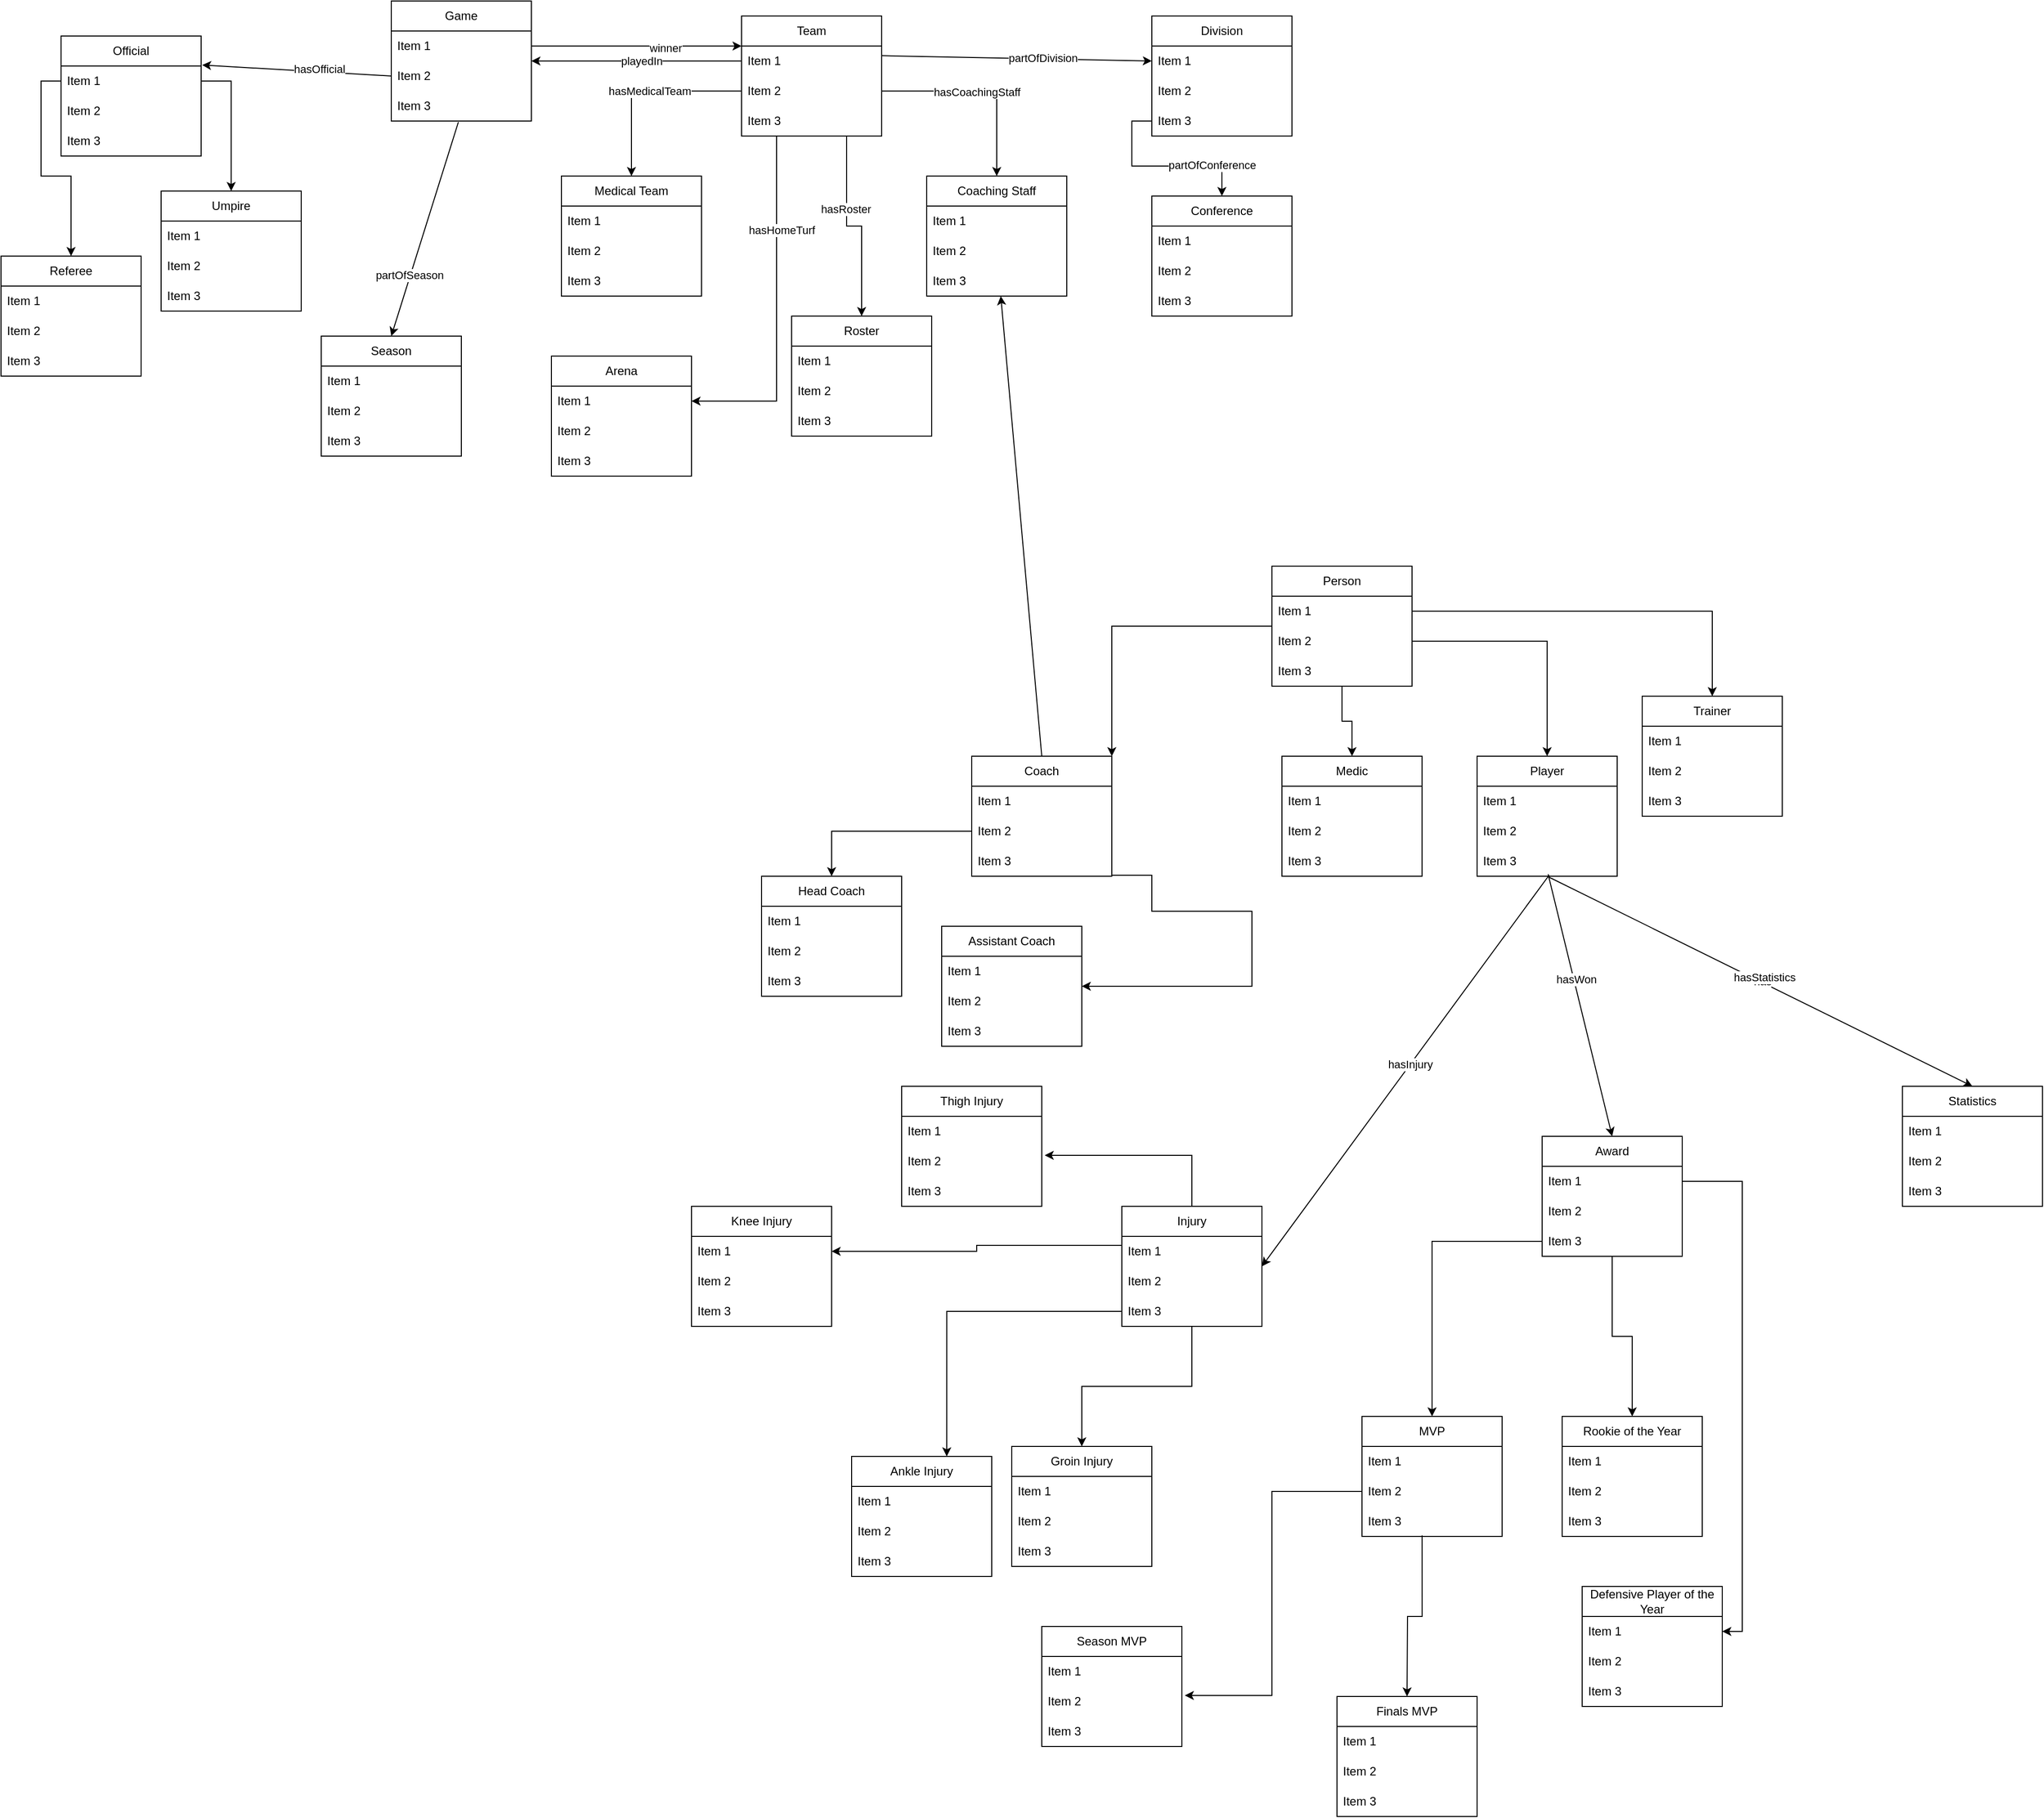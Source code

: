 <mxfile version="22.1.2" type="github">
  <diagram name="Page-1" id="eykUsvOrrf_iylFsWbCa">
    <mxGraphModel dx="3072" dy="794" grid="1" gridSize="10" guides="1" tooltips="1" connect="1" arrows="1" fold="1" page="1" pageScale="1" pageWidth="850" pageHeight="1100" math="0" shadow="0">
      <root>
        <mxCell id="0" />
        <mxCell id="1" parent="0" />
        <mxCell id="R-T-QUgsyAEYC0_cI2fG-9" value="Conference" style="swimlane;fontStyle=0;childLayout=stackLayout;horizontal=1;startSize=30;horizontalStack=0;resizeParent=1;resizeParentMax=0;resizeLast=0;collapsible=1;marginBottom=0;whiteSpace=wrap;html=1;" vertex="1" parent="1">
          <mxGeometry x="-200" y="210" width="140" height="120" as="geometry" />
        </mxCell>
        <mxCell id="R-T-QUgsyAEYC0_cI2fG-10" value="Item 1" style="text;strokeColor=none;fillColor=none;align=left;verticalAlign=middle;spacingLeft=4;spacingRight=4;overflow=hidden;points=[[0,0.5],[1,0.5]];portConstraint=eastwest;rotatable=0;whiteSpace=wrap;html=1;" vertex="1" parent="R-T-QUgsyAEYC0_cI2fG-9">
          <mxGeometry y="30" width="140" height="30" as="geometry" />
        </mxCell>
        <mxCell id="R-T-QUgsyAEYC0_cI2fG-11" value="Item 2" style="text;strokeColor=none;fillColor=none;align=left;verticalAlign=middle;spacingLeft=4;spacingRight=4;overflow=hidden;points=[[0,0.5],[1,0.5]];portConstraint=eastwest;rotatable=0;whiteSpace=wrap;html=1;" vertex="1" parent="R-T-QUgsyAEYC0_cI2fG-9">
          <mxGeometry y="60" width="140" height="30" as="geometry" />
        </mxCell>
        <mxCell id="R-T-QUgsyAEYC0_cI2fG-12" value="Item 3" style="text;strokeColor=none;fillColor=none;align=left;verticalAlign=middle;spacingLeft=4;spacingRight=4;overflow=hidden;points=[[0,0.5],[1,0.5]];portConstraint=eastwest;rotatable=0;whiteSpace=wrap;html=1;" vertex="1" parent="R-T-QUgsyAEYC0_cI2fG-9">
          <mxGeometry y="90" width="140" height="30" as="geometry" />
        </mxCell>
        <mxCell id="R-T-QUgsyAEYC0_cI2fG-19" value="Division" style="swimlane;fontStyle=0;childLayout=stackLayout;horizontal=1;startSize=30;horizontalStack=0;resizeParent=1;resizeParentMax=0;resizeLast=0;collapsible=1;marginBottom=0;whiteSpace=wrap;html=1;" vertex="1" parent="1">
          <mxGeometry x="-200" y="30" width="140" height="120" as="geometry" />
        </mxCell>
        <mxCell id="R-T-QUgsyAEYC0_cI2fG-20" value="Item 1" style="text;strokeColor=none;fillColor=none;align=left;verticalAlign=middle;spacingLeft=4;spacingRight=4;overflow=hidden;points=[[0,0.5],[1,0.5]];portConstraint=eastwest;rotatable=0;whiteSpace=wrap;html=1;" vertex="1" parent="R-T-QUgsyAEYC0_cI2fG-19">
          <mxGeometry y="30" width="140" height="30" as="geometry" />
        </mxCell>
        <mxCell id="R-T-QUgsyAEYC0_cI2fG-21" value="Item 2" style="text;strokeColor=none;fillColor=none;align=left;verticalAlign=middle;spacingLeft=4;spacingRight=4;overflow=hidden;points=[[0,0.5],[1,0.5]];portConstraint=eastwest;rotatable=0;whiteSpace=wrap;html=1;" vertex="1" parent="R-T-QUgsyAEYC0_cI2fG-19">
          <mxGeometry y="60" width="140" height="30" as="geometry" />
        </mxCell>
        <mxCell id="R-T-QUgsyAEYC0_cI2fG-22" value="Item 3" style="text;strokeColor=none;fillColor=none;align=left;verticalAlign=middle;spacingLeft=4;spacingRight=4;overflow=hidden;points=[[0,0.5],[1,0.5]];portConstraint=eastwest;rotatable=0;whiteSpace=wrap;html=1;" vertex="1" parent="R-T-QUgsyAEYC0_cI2fG-19">
          <mxGeometry y="90" width="140" height="30" as="geometry" />
        </mxCell>
        <mxCell id="R-T-QUgsyAEYC0_cI2fG-241" style="edgeStyle=orthogonalEdgeStyle;rounded=0;orthogonalLoop=1;jettySize=auto;html=1;entryX=0.5;entryY=0;entryDx=0;entryDy=0;exitX=0.75;exitY=1;exitDx=0;exitDy=0;" edge="1" parent="1" source="R-T-QUgsyAEYC0_cI2fG-49" target="R-T-QUgsyAEYC0_cI2fG-57">
          <mxGeometry relative="1" as="geometry" />
        </mxCell>
        <mxCell id="R-T-QUgsyAEYC0_cI2fG-242" value="hasRoster" style="edgeLabel;html=1;align=center;verticalAlign=middle;resizable=0;points=[];" vertex="1" connectable="0" parent="R-T-QUgsyAEYC0_cI2fG-241">
          <mxGeometry x="-0.25" y="-1" relative="1" as="geometry">
            <mxPoint as="offset" />
          </mxGeometry>
        </mxCell>
        <mxCell id="R-T-QUgsyAEYC0_cI2fG-245" style="edgeStyle=orthogonalEdgeStyle;rounded=0;orthogonalLoop=1;jettySize=auto;html=1;exitX=0.25;exitY=1;exitDx=0;exitDy=0;entryX=1;entryY=0.5;entryDx=0;entryDy=0;" edge="1" parent="1" source="R-T-QUgsyAEYC0_cI2fG-49" target="R-T-QUgsyAEYC0_cI2fG-113">
          <mxGeometry relative="1" as="geometry" />
        </mxCell>
        <mxCell id="R-T-QUgsyAEYC0_cI2fG-246" value="hasHomeTurf" style="edgeLabel;html=1;align=center;verticalAlign=middle;resizable=0;points=[];" vertex="1" connectable="0" parent="R-T-QUgsyAEYC0_cI2fG-245">
          <mxGeometry x="-0.463" y="5" relative="1" as="geometry">
            <mxPoint as="offset" />
          </mxGeometry>
        </mxCell>
        <mxCell id="R-T-QUgsyAEYC0_cI2fG-49" value="Team" style="swimlane;fontStyle=0;childLayout=stackLayout;horizontal=1;startSize=30;horizontalStack=0;resizeParent=1;resizeParentMax=0;resizeLast=0;collapsible=1;marginBottom=0;whiteSpace=wrap;html=1;" vertex="1" parent="1">
          <mxGeometry x="-610" y="30" width="140" height="120" as="geometry" />
        </mxCell>
        <mxCell id="R-T-QUgsyAEYC0_cI2fG-50" value="Item 1" style="text;strokeColor=none;fillColor=none;align=left;verticalAlign=middle;spacingLeft=4;spacingRight=4;overflow=hidden;points=[[0,0.5],[1,0.5]];portConstraint=eastwest;rotatable=0;whiteSpace=wrap;html=1;" vertex="1" parent="R-T-QUgsyAEYC0_cI2fG-49">
          <mxGeometry y="30" width="140" height="30" as="geometry" />
        </mxCell>
        <mxCell id="R-T-QUgsyAEYC0_cI2fG-51" value="Item 2" style="text;strokeColor=none;fillColor=none;align=left;verticalAlign=middle;spacingLeft=4;spacingRight=4;overflow=hidden;points=[[0,0.5],[1,0.5]];portConstraint=eastwest;rotatable=0;whiteSpace=wrap;html=1;" vertex="1" parent="R-T-QUgsyAEYC0_cI2fG-49">
          <mxGeometry y="60" width="140" height="30" as="geometry" />
        </mxCell>
        <mxCell id="R-T-QUgsyAEYC0_cI2fG-52" value="Item 3" style="text;strokeColor=none;fillColor=none;align=left;verticalAlign=middle;spacingLeft=4;spacingRight=4;overflow=hidden;points=[[0,0.5],[1,0.5]];portConstraint=eastwest;rotatable=0;whiteSpace=wrap;html=1;" vertex="1" parent="R-T-QUgsyAEYC0_cI2fG-49">
          <mxGeometry y="90" width="140" height="30" as="geometry" />
        </mxCell>
        <mxCell id="R-T-QUgsyAEYC0_cI2fG-57" value="Roster" style="swimlane;fontStyle=0;childLayout=stackLayout;horizontal=1;startSize=30;horizontalStack=0;resizeParent=1;resizeParentMax=0;resizeLast=0;collapsible=1;marginBottom=0;whiteSpace=wrap;html=1;" vertex="1" parent="1">
          <mxGeometry x="-560" y="330" width="140" height="120" as="geometry" />
        </mxCell>
        <mxCell id="R-T-QUgsyAEYC0_cI2fG-58" value="Item 1" style="text;strokeColor=none;fillColor=none;align=left;verticalAlign=middle;spacingLeft=4;spacingRight=4;overflow=hidden;points=[[0,0.5],[1,0.5]];portConstraint=eastwest;rotatable=0;whiteSpace=wrap;html=1;" vertex="1" parent="R-T-QUgsyAEYC0_cI2fG-57">
          <mxGeometry y="30" width="140" height="30" as="geometry" />
        </mxCell>
        <mxCell id="R-T-QUgsyAEYC0_cI2fG-59" value="Item 2" style="text;strokeColor=none;fillColor=none;align=left;verticalAlign=middle;spacingLeft=4;spacingRight=4;overflow=hidden;points=[[0,0.5],[1,0.5]];portConstraint=eastwest;rotatable=0;whiteSpace=wrap;html=1;" vertex="1" parent="R-T-QUgsyAEYC0_cI2fG-57">
          <mxGeometry y="60" width="140" height="30" as="geometry" />
        </mxCell>
        <mxCell id="R-T-QUgsyAEYC0_cI2fG-60" value="Item 3" style="text;strokeColor=none;fillColor=none;align=left;verticalAlign=middle;spacingLeft=4;spacingRight=4;overflow=hidden;points=[[0,0.5],[1,0.5]];portConstraint=eastwest;rotatable=0;whiteSpace=wrap;html=1;" vertex="1" parent="R-T-QUgsyAEYC0_cI2fG-57">
          <mxGeometry y="90" width="140" height="30" as="geometry" />
        </mxCell>
        <mxCell id="R-T-QUgsyAEYC0_cI2fG-61" value="Player" style="swimlane;fontStyle=0;childLayout=stackLayout;horizontal=1;startSize=30;horizontalStack=0;resizeParent=1;resizeParentMax=0;resizeLast=0;collapsible=1;marginBottom=0;whiteSpace=wrap;html=1;" vertex="1" parent="1">
          <mxGeometry x="125" y="770" width="140" height="120" as="geometry" />
        </mxCell>
        <mxCell id="R-T-QUgsyAEYC0_cI2fG-62" value="Item 1" style="text;strokeColor=none;fillColor=none;align=left;verticalAlign=middle;spacingLeft=4;spacingRight=4;overflow=hidden;points=[[0,0.5],[1,0.5]];portConstraint=eastwest;rotatable=0;whiteSpace=wrap;html=1;" vertex="1" parent="R-T-QUgsyAEYC0_cI2fG-61">
          <mxGeometry y="30" width="140" height="30" as="geometry" />
        </mxCell>
        <mxCell id="R-T-QUgsyAEYC0_cI2fG-63" value="Item 2" style="text;strokeColor=none;fillColor=none;align=left;verticalAlign=middle;spacingLeft=4;spacingRight=4;overflow=hidden;points=[[0,0.5],[1,0.5]];portConstraint=eastwest;rotatable=0;whiteSpace=wrap;html=1;" vertex="1" parent="R-T-QUgsyAEYC0_cI2fG-61">
          <mxGeometry y="60" width="140" height="30" as="geometry" />
        </mxCell>
        <mxCell id="R-T-QUgsyAEYC0_cI2fG-64" value="Item 3" style="text;strokeColor=none;fillColor=none;align=left;verticalAlign=middle;spacingLeft=4;spacingRight=4;overflow=hidden;points=[[0,0.5],[1,0.5]];portConstraint=eastwest;rotatable=0;whiteSpace=wrap;html=1;" vertex="1" parent="R-T-QUgsyAEYC0_cI2fG-61">
          <mxGeometry y="90" width="140" height="30" as="geometry" />
        </mxCell>
        <mxCell id="R-T-QUgsyAEYC0_cI2fG-65" value="Coaching Staff" style="swimlane;fontStyle=0;childLayout=stackLayout;horizontal=1;startSize=30;horizontalStack=0;resizeParent=1;resizeParentMax=0;resizeLast=0;collapsible=1;marginBottom=0;whiteSpace=wrap;html=1;" vertex="1" parent="1">
          <mxGeometry x="-425" y="190" width="140" height="120" as="geometry" />
        </mxCell>
        <mxCell id="R-T-QUgsyAEYC0_cI2fG-66" value="Item 1" style="text;strokeColor=none;fillColor=none;align=left;verticalAlign=middle;spacingLeft=4;spacingRight=4;overflow=hidden;points=[[0,0.5],[1,0.5]];portConstraint=eastwest;rotatable=0;whiteSpace=wrap;html=1;" vertex="1" parent="R-T-QUgsyAEYC0_cI2fG-65">
          <mxGeometry y="30" width="140" height="30" as="geometry" />
        </mxCell>
        <mxCell id="R-T-QUgsyAEYC0_cI2fG-67" value="Item 2" style="text;strokeColor=none;fillColor=none;align=left;verticalAlign=middle;spacingLeft=4;spacingRight=4;overflow=hidden;points=[[0,0.5],[1,0.5]];portConstraint=eastwest;rotatable=0;whiteSpace=wrap;html=1;" vertex="1" parent="R-T-QUgsyAEYC0_cI2fG-65">
          <mxGeometry y="60" width="140" height="30" as="geometry" />
        </mxCell>
        <mxCell id="R-T-QUgsyAEYC0_cI2fG-68" value="Item 3" style="text;strokeColor=none;fillColor=none;align=left;verticalAlign=middle;spacingLeft=4;spacingRight=4;overflow=hidden;points=[[0,0.5],[1,0.5]];portConstraint=eastwest;rotatable=0;whiteSpace=wrap;html=1;" vertex="1" parent="R-T-QUgsyAEYC0_cI2fG-65">
          <mxGeometry y="90" width="140" height="30" as="geometry" />
        </mxCell>
        <mxCell id="R-T-QUgsyAEYC0_cI2fG-69" value="Medical Team" style="swimlane;fontStyle=0;childLayout=stackLayout;horizontal=1;startSize=30;horizontalStack=0;resizeParent=1;resizeParentMax=0;resizeLast=0;collapsible=1;marginBottom=0;whiteSpace=wrap;html=1;" vertex="1" parent="1">
          <mxGeometry x="-790" y="190" width="140" height="120" as="geometry" />
        </mxCell>
        <mxCell id="R-T-QUgsyAEYC0_cI2fG-70" value="Item 1" style="text;strokeColor=none;fillColor=none;align=left;verticalAlign=middle;spacingLeft=4;spacingRight=4;overflow=hidden;points=[[0,0.5],[1,0.5]];portConstraint=eastwest;rotatable=0;whiteSpace=wrap;html=1;" vertex="1" parent="R-T-QUgsyAEYC0_cI2fG-69">
          <mxGeometry y="30" width="140" height="30" as="geometry" />
        </mxCell>
        <mxCell id="R-T-QUgsyAEYC0_cI2fG-71" value="Item 2" style="text;strokeColor=none;fillColor=none;align=left;verticalAlign=middle;spacingLeft=4;spacingRight=4;overflow=hidden;points=[[0,0.5],[1,0.5]];portConstraint=eastwest;rotatable=0;whiteSpace=wrap;html=1;" vertex="1" parent="R-T-QUgsyAEYC0_cI2fG-69">
          <mxGeometry y="60" width="140" height="30" as="geometry" />
        </mxCell>
        <mxCell id="R-T-QUgsyAEYC0_cI2fG-72" value="Item 3" style="text;strokeColor=none;fillColor=none;align=left;verticalAlign=middle;spacingLeft=4;spacingRight=4;overflow=hidden;points=[[0,0.5],[1,0.5]];portConstraint=eastwest;rotatable=0;whiteSpace=wrap;html=1;" vertex="1" parent="R-T-QUgsyAEYC0_cI2fG-69">
          <mxGeometry y="90" width="140" height="30" as="geometry" />
        </mxCell>
        <mxCell id="R-T-QUgsyAEYC0_cI2fG-88" style="edgeStyle=orthogonalEdgeStyle;rounded=0;orthogonalLoop=1;jettySize=auto;html=1;entryX=1;entryY=0;entryDx=0;entryDy=0;" edge="1" parent="1" source="R-T-QUgsyAEYC0_cI2fG-76" target="R-T-QUgsyAEYC0_cI2fG-84">
          <mxGeometry relative="1" as="geometry">
            <mxPoint x="-440" y="780" as="targetPoint" />
          </mxGeometry>
        </mxCell>
        <mxCell id="R-T-QUgsyAEYC0_cI2fG-90" style="edgeStyle=orthogonalEdgeStyle;rounded=0;orthogonalLoop=1;jettySize=auto;html=1;exitX=0.5;exitY=1;exitDx=0;exitDy=0;" edge="1" parent="1" source="R-T-QUgsyAEYC0_cI2fG-76" target="R-T-QUgsyAEYC0_cI2fG-80">
          <mxGeometry relative="1" as="geometry" />
        </mxCell>
        <mxCell id="R-T-QUgsyAEYC0_cI2fG-76" value="Person" style="swimlane;fontStyle=0;childLayout=stackLayout;horizontal=1;startSize=30;horizontalStack=0;resizeParent=1;resizeParentMax=0;resizeLast=0;collapsible=1;marginBottom=0;whiteSpace=wrap;html=1;" vertex="1" parent="1">
          <mxGeometry x="-80" y="580" width="140" height="120" as="geometry" />
        </mxCell>
        <mxCell id="R-T-QUgsyAEYC0_cI2fG-77" value="Item 1" style="text;strokeColor=none;fillColor=none;align=left;verticalAlign=middle;spacingLeft=4;spacingRight=4;overflow=hidden;points=[[0,0.5],[1,0.5]];portConstraint=eastwest;rotatable=0;whiteSpace=wrap;html=1;" vertex="1" parent="R-T-QUgsyAEYC0_cI2fG-76">
          <mxGeometry y="30" width="140" height="30" as="geometry" />
        </mxCell>
        <mxCell id="R-T-QUgsyAEYC0_cI2fG-78" value="Item 2" style="text;strokeColor=none;fillColor=none;align=left;verticalAlign=middle;spacingLeft=4;spacingRight=4;overflow=hidden;points=[[0,0.5],[1,0.5]];portConstraint=eastwest;rotatable=0;whiteSpace=wrap;html=1;" vertex="1" parent="R-T-QUgsyAEYC0_cI2fG-76">
          <mxGeometry y="60" width="140" height="30" as="geometry" />
        </mxCell>
        <mxCell id="R-T-QUgsyAEYC0_cI2fG-79" value="Item 3" style="text;strokeColor=none;fillColor=none;align=left;verticalAlign=middle;spacingLeft=4;spacingRight=4;overflow=hidden;points=[[0,0.5],[1,0.5]];portConstraint=eastwest;rotatable=0;whiteSpace=wrap;html=1;" vertex="1" parent="R-T-QUgsyAEYC0_cI2fG-76">
          <mxGeometry y="90" width="140" height="30" as="geometry" />
        </mxCell>
        <mxCell id="R-T-QUgsyAEYC0_cI2fG-80" value="Medic" style="swimlane;fontStyle=0;childLayout=stackLayout;horizontal=1;startSize=30;horizontalStack=0;resizeParent=1;resizeParentMax=0;resizeLast=0;collapsible=1;marginBottom=0;whiteSpace=wrap;html=1;" vertex="1" parent="1">
          <mxGeometry x="-70" y="770" width="140" height="120" as="geometry" />
        </mxCell>
        <mxCell id="R-T-QUgsyAEYC0_cI2fG-81" value="Item 1" style="text;strokeColor=none;fillColor=none;align=left;verticalAlign=middle;spacingLeft=4;spacingRight=4;overflow=hidden;points=[[0,0.5],[1,0.5]];portConstraint=eastwest;rotatable=0;whiteSpace=wrap;html=1;" vertex="1" parent="R-T-QUgsyAEYC0_cI2fG-80">
          <mxGeometry y="30" width="140" height="30" as="geometry" />
        </mxCell>
        <mxCell id="R-T-QUgsyAEYC0_cI2fG-82" value="Item 2" style="text;strokeColor=none;fillColor=none;align=left;verticalAlign=middle;spacingLeft=4;spacingRight=4;overflow=hidden;points=[[0,0.5],[1,0.5]];portConstraint=eastwest;rotatable=0;whiteSpace=wrap;html=1;" vertex="1" parent="R-T-QUgsyAEYC0_cI2fG-80">
          <mxGeometry y="60" width="140" height="30" as="geometry" />
        </mxCell>
        <mxCell id="R-T-QUgsyAEYC0_cI2fG-83" value="Item 3" style="text;strokeColor=none;fillColor=none;align=left;verticalAlign=middle;spacingLeft=4;spacingRight=4;overflow=hidden;points=[[0,0.5],[1,0.5]];portConstraint=eastwest;rotatable=0;whiteSpace=wrap;html=1;" vertex="1" parent="R-T-QUgsyAEYC0_cI2fG-80">
          <mxGeometry y="90" width="140" height="30" as="geometry" />
        </mxCell>
        <mxCell id="R-T-QUgsyAEYC0_cI2fG-84" value="Coach" style="swimlane;fontStyle=0;childLayout=stackLayout;horizontal=1;startSize=30;horizontalStack=0;resizeParent=1;resizeParentMax=0;resizeLast=0;collapsible=1;marginBottom=0;whiteSpace=wrap;html=1;" vertex="1" parent="1">
          <mxGeometry x="-380" y="770" width="140" height="120" as="geometry" />
        </mxCell>
        <mxCell id="R-T-QUgsyAEYC0_cI2fG-85" value="Item 1" style="text;strokeColor=none;fillColor=none;align=left;verticalAlign=middle;spacingLeft=4;spacingRight=4;overflow=hidden;points=[[0,0.5],[1,0.5]];portConstraint=eastwest;rotatable=0;whiteSpace=wrap;html=1;" vertex="1" parent="R-T-QUgsyAEYC0_cI2fG-84">
          <mxGeometry y="30" width="140" height="30" as="geometry" />
        </mxCell>
        <mxCell id="R-T-QUgsyAEYC0_cI2fG-86" value="Item 2" style="text;strokeColor=none;fillColor=none;align=left;verticalAlign=middle;spacingLeft=4;spacingRight=4;overflow=hidden;points=[[0,0.5],[1,0.5]];portConstraint=eastwest;rotatable=0;whiteSpace=wrap;html=1;" vertex="1" parent="R-T-QUgsyAEYC0_cI2fG-84">
          <mxGeometry y="60" width="140" height="30" as="geometry" />
        </mxCell>
        <mxCell id="R-T-QUgsyAEYC0_cI2fG-87" value="Item 3" style="text;strokeColor=none;fillColor=none;align=left;verticalAlign=middle;spacingLeft=4;spacingRight=4;overflow=hidden;points=[[0,0.5],[1,0.5]];portConstraint=eastwest;rotatable=0;whiteSpace=wrap;html=1;" vertex="1" parent="R-T-QUgsyAEYC0_cI2fG-84">
          <mxGeometry y="90" width="140" height="30" as="geometry" />
        </mxCell>
        <mxCell id="R-T-QUgsyAEYC0_cI2fG-89" style="edgeStyle=orthogonalEdgeStyle;rounded=0;orthogonalLoop=1;jettySize=auto;html=1;entryX=0.5;entryY=0;entryDx=0;entryDy=0;" edge="1" parent="1" source="R-T-QUgsyAEYC0_cI2fG-78" target="R-T-QUgsyAEYC0_cI2fG-61">
          <mxGeometry relative="1" as="geometry" />
        </mxCell>
        <mxCell id="R-T-QUgsyAEYC0_cI2fG-91" value="Head Coach" style="swimlane;fontStyle=0;childLayout=stackLayout;horizontal=1;startSize=30;horizontalStack=0;resizeParent=1;resizeParentMax=0;resizeLast=0;collapsible=1;marginBottom=0;whiteSpace=wrap;html=1;" vertex="1" parent="1">
          <mxGeometry x="-590" y="890" width="140" height="120" as="geometry" />
        </mxCell>
        <mxCell id="R-T-QUgsyAEYC0_cI2fG-92" value="Item 1" style="text;strokeColor=none;fillColor=none;align=left;verticalAlign=middle;spacingLeft=4;spacingRight=4;overflow=hidden;points=[[0,0.5],[1,0.5]];portConstraint=eastwest;rotatable=0;whiteSpace=wrap;html=1;" vertex="1" parent="R-T-QUgsyAEYC0_cI2fG-91">
          <mxGeometry y="30" width="140" height="30" as="geometry" />
        </mxCell>
        <mxCell id="R-T-QUgsyAEYC0_cI2fG-93" value="Item 2" style="text;strokeColor=none;fillColor=none;align=left;verticalAlign=middle;spacingLeft=4;spacingRight=4;overflow=hidden;points=[[0,0.5],[1,0.5]];portConstraint=eastwest;rotatable=0;whiteSpace=wrap;html=1;" vertex="1" parent="R-T-QUgsyAEYC0_cI2fG-91">
          <mxGeometry y="60" width="140" height="30" as="geometry" />
        </mxCell>
        <mxCell id="R-T-QUgsyAEYC0_cI2fG-94" value="Item 3" style="text;strokeColor=none;fillColor=none;align=left;verticalAlign=middle;spacingLeft=4;spacingRight=4;overflow=hidden;points=[[0,0.5],[1,0.5]];portConstraint=eastwest;rotatable=0;whiteSpace=wrap;html=1;" vertex="1" parent="R-T-QUgsyAEYC0_cI2fG-91">
          <mxGeometry y="90" width="140" height="30" as="geometry" />
        </mxCell>
        <mxCell id="R-T-QUgsyAEYC0_cI2fG-95" value="Assistant Coach" style="swimlane;fontStyle=0;childLayout=stackLayout;horizontal=1;startSize=30;horizontalStack=0;resizeParent=1;resizeParentMax=0;resizeLast=0;collapsible=1;marginBottom=0;whiteSpace=wrap;html=1;" vertex="1" parent="1">
          <mxGeometry x="-410" y="940" width="140" height="120" as="geometry" />
        </mxCell>
        <mxCell id="R-T-QUgsyAEYC0_cI2fG-96" value="Item 1" style="text;strokeColor=none;fillColor=none;align=left;verticalAlign=middle;spacingLeft=4;spacingRight=4;overflow=hidden;points=[[0,0.5],[1,0.5]];portConstraint=eastwest;rotatable=0;whiteSpace=wrap;html=1;" vertex="1" parent="R-T-QUgsyAEYC0_cI2fG-95">
          <mxGeometry y="30" width="140" height="30" as="geometry" />
        </mxCell>
        <mxCell id="R-T-QUgsyAEYC0_cI2fG-97" value="Item 2" style="text;strokeColor=none;fillColor=none;align=left;verticalAlign=middle;spacingLeft=4;spacingRight=4;overflow=hidden;points=[[0,0.5],[1,0.5]];portConstraint=eastwest;rotatable=0;whiteSpace=wrap;html=1;" vertex="1" parent="R-T-QUgsyAEYC0_cI2fG-95">
          <mxGeometry y="60" width="140" height="30" as="geometry" />
        </mxCell>
        <mxCell id="R-T-QUgsyAEYC0_cI2fG-98" value="Item 3" style="text;strokeColor=none;fillColor=none;align=left;verticalAlign=middle;spacingLeft=4;spacingRight=4;overflow=hidden;points=[[0,0.5],[1,0.5]];portConstraint=eastwest;rotatable=0;whiteSpace=wrap;html=1;" vertex="1" parent="R-T-QUgsyAEYC0_cI2fG-95">
          <mxGeometry y="90" width="140" height="30" as="geometry" />
        </mxCell>
        <mxCell id="R-T-QUgsyAEYC0_cI2fG-99" style="edgeStyle=orthogonalEdgeStyle;rounded=0;orthogonalLoop=1;jettySize=auto;html=1;" edge="1" parent="1" source="R-T-QUgsyAEYC0_cI2fG-86" target="R-T-QUgsyAEYC0_cI2fG-91">
          <mxGeometry relative="1" as="geometry" />
        </mxCell>
        <mxCell id="R-T-QUgsyAEYC0_cI2fG-100" style="edgeStyle=orthogonalEdgeStyle;rounded=0;orthogonalLoop=1;jettySize=auto;html=1;exitX=1;exitY=0.5;exitDx=0;exitDy=0;" edge="1" parent="1" source="R-T-QUgsyAEYC0_cI2fG-86" target="R-T-QUgsyAEYC0_cI2fG-95">
          <mxGeometry relative="1" as="geometry">
            <mxPoint x="-150" y="815" as="sourcePoint" />
            <Array as="points">
              <mxPoint x="-240" y="889" />
              <mxPoint x="-200" y="889" />
              <mxPoint x="-200" y="925" />
              <mxPoint x="-100" y="925" />
            </Array>
          </mxGeometry>
        </mxCell>
        <mxCell id="R-T-QUgsyAEYC0_cI2fG-101" value="Trainer" style="swimlane;fontStyle=0;childLayout=stackLayout;horizontal=1;startSize=30;horizontalStack=0;resizeParent=1;resizeParentMax=0;resizeLast=0;collapsible=1;marginBottom=0;whiteSpace=wrap;html=1;" vertex="1" parent="1">
          <mxGeometry x="290" y="710" width="140" height="120" as="geometry" />
        </mxCell>
        <mxCell id="R-T-QUgsyAEYC0_cI2fG-102" value="Item 1" style="text;strokeColor=none;fillColor=none;align=left;verticalAlign=middle;spacingLeft=4;spacingRight=4;overflow=hidden;points=[[0,0.5],[1,0.5]];portConstraint=eastwest;rotatable=0;whiteSpace=wrap;html=1;" vertex="1" parent="R-T-QUgsyAEYC0_cI2fG-101">
          <mxGeometry y="30" width="140" height="30" as="geometry" />
        </mxCell>
        <mxCell id="R-T-QUgsyAEYC0_cI2fG-103" value="Item 2" style="text;strokeColor=none;fillColor=none;align=left;verticalAlign=middle;spacingLeft=4;spacingRight=4;overflow=hidden;points=[[0,0.5],[1,0.5]];portConstraint=eastwest;rotatable=0;whiteSpace=wrap;html=1;" vertex="1" parent="R-T-QUgsyAEYC0_cI2fG-101">
          <mxGeometry y="60" width="140" height="30" as="geometry" />
        </mxCell>
        <mxCell id="R-T-QUgsyAEYC0_cI2fG-104" value="Item 3" style="text;strokeColor=none;fillColor=none;align=left;verticalAlign=middle;spacingLeft=4;spacingRight=4;overflow=hidden;points=[[0,0.5],[1,0.5]];portConstraint=eastwest;rotatable=0;whiteSpace=wrap;html=1;" vertex="1" parent="R-T-QUgsyAEYC0_cI2fG-101">
          <mxGeometry y="90" width="140" height="30" as="geometry" />
        </mxCell>
        <mxCell id="R-T-QUgsyAEYC0_cI2fG-105" style="edgeStyle=orthogonalEdgeStyle;rounded=0;orthogonalLoop=1;jettySize=auto;html=1;entryX=0.5;entryY=0;entryDx=0;entryDy=0;" edge="1" parent="1" source="R-T-QUgsyAEYC0_cI2fG-77" target="R-T-QUgsyAEYC0_cI2fG-101">
          <mxGeometry relative="1" as="geometry">
            <mxPoint x="300" y="950" as="targetPoint" />
          </mxGeometry>
        </mxCell>
        <mxCell id="R-T-QUgsyAEYC0_cI2fG-108" value="Season" style="swimlane;fontStyle=0;childLayout=stackLayout;horizontal=1;startSize=30;horizontalStack=0;resizeParent=1;resizeParentMax=0;resizeLast=0;collapsible=1;marginBottom=0;whiteSpace=wrap;html=1;" vertex="1" parent="1">
          <mxGeometry x="-1030" y="350" width="140" height="120" as="geometry" />
        </mxCell>
        <mxCell id="R-T-QUgsyAEYC0_cI2fG-109" value="Item 1" style="text;strokeColor=none;fillColor=none;align=left;verticalAlign=middle;spacingLeft=4;spacingRight=4;overflow=hidden;points=[[0,0.5],[1,0.5]];portConstraint=eastwest;rotatable=0;whiteSpace=wrap;html=1;" vertex="1" parent="R-T-QUgsyAEYC0_cI2fG-108">
          <mxGeometry y="30" width="140" height="30" as="geometry" />
        </mxCell>
        <mxCell id="R-T-QUgsyAEYC0_cI2fG-110" value="Item 2" style="text;strokeColor=none;fillColor=none;align=left;verticalAlign=middle;spacingLeft=4;spacingRight=4;overflow=hidden;points=[[0,0.5],[1,0.5]];portConstraint=eastwest;rotatable=0;whiteSpace=wrap;html=1;" vertex="1" parent="R-T-QUgsyAEYC0_cI2fG-108">
          <mxGeometry y="60" width="140" height="30" as="geometry" />
        </mxCell>
        <mxCell id="R-T-QUgsyAEYC0_cI2fG-111" value="Item 3" style="text;strokeColor=none;fillColor=none;align=left;verticalAlign=middle;spacingLeft=4;spacingRight=4;overflow=hidden;points=[[0,0.5],[1,0.5]];portConstraint=eastwest;rotatable=0;whiteSpace=wrap;html=1;" vertex="1" parent="R-T-QUgsyAEYC0_cI2fG-108">
          <mxGeometry y="90" width="140" height="30" as="geometry" />
        </mxCell>
        <mxCell id="R-T-QUgsyAEYC0_cI2fG-112" value="Arena" style="swimlane;fontStyle=0;childLayout=stackLayout;horizontal=1;startSize=30;horizontalStack=0;resizeParent=1;resizeParentMax=0;resizeLast=0;collapsible=1;marginBottom=0;whiteSpace=wrap;html=1;" vertex="1" parent="1">
          <mxGeometry x="-800" y="370" width="140" height="120" as="geometry" />
        </mxCell>
        <mxCell id="R-T-QUgsyAEYC0_cI2fG-113" value="Item 1" style="text;strokeColor=none;fillColor=none;align=left;verticalAlign=middle;spacingLeft=4;spacingRight=4;overflow=hidden;points=[[0,0.5],[1,0.5]];portConstraint=eastwest;rotatable=0;whiteSpace=wrap;html=1;" vertex="1" parent="R-T-QUgsyAEYC0_cI2fG-112">
          <mxGeometry y="30" width="140" height="30" as="geometry" />
        </mxCell>
        <mxCell id="R-T-QUgsyAEYC0_cI2fG-114" value="Item 2" style="text;strokeColor=none;fillColor=none;align=left;verticalAlign=middle;spacingLeft=4;spacingRight=4;overflow=hidden;points=[[0,0.5],[1,0.5]];portConstraint=eastwest;rotatable=0;whiteSpace=wrap;html=1;" vertex="1" parent="R-T-QUgsyAEYC0_cI2fG-112">
          <mxGeometry y="60" width="140" height="30" as="geometry" />
        </mxCell>
        <mxCell id="R-T-QUgsyAEYC0_cI2fG-115" value="Item 3" style="text;strokeColor=none;fillColor=none;align=left;verticalAlign=middle;spacingLeft=4;spacingRight=4;overflow=hidden;points=[[0,0.5],[1,0.5]];portConstraint=eastwest;rotatable=0;whiteSpace=wrap;html=1;" vertex="1" parent="R-T-QUgsyAEYC0_cI2fG-112">
          <mxGeometry y="90" width="140" height="30" as="geometry" />
        </mxCell>
        <mxCell id="R-T-QUgsyAEYC0_cI2fG-134" style="edgeStyle=orthogonalEdgeStyle;rounded=0;orthogonalLoop=1;jettySize=auto;html=1;exitX=0.5;exitY=1;exitDx=0;exitDy=0;entryX=0.5;entryY=0;entryDx=0;entryDy=0;" edge="1" parent="1" source="R-T-QUgsyAEYC0_cI2fG-116" target="R-T-QUgsyAEYC0_cI2fG-124">
          <mxGeometry relative="1" as="geometry" />
        </mxCell>
        <mxCell id="R-T-QUgsyAEYC0_cI2fG-116" value="Award" style="swimlane;fontStyle=0;childLayout=stackLayout;horizontal=1;startSize=30;horizontalStack=0;resizeParent=1;resizeParentMax=0;resizeLast=0;collapsible=1;marginBottom=0;whiteSpace=wrap;html=1;" vertex="1" parent="1">
          <mxGeometry x="190" y="1150" width="140" height="120" as="geometry" />
        </mxCell>
        <mxCell id="R-T-QUgsyAEYC0_cI2fG-117" value="Item 1" style="text;strokeColor=none;fillColor=none;align=left;verticalAlign=middle;spacingLeft=4;spacingRight=4;overflow=hidden;points=[[0,0.5],[1,0.5]];portConstraint=eastwest;rotatable=0;whiteSpace=wrap;html=1;" vertex="1" parent="R-T-QUgsyAEYC0_cI2fG-116">
          <mxGeometry y="30" width="140" height="30" as="geometry" />
        </mxCell>
        <mxCell id="R-T-QUgsyAEYC0_cI2fG-118" value="Item 2" style="text;strokeColor=none;fillColor=none;align=left;verticalAlign=middle;spacingLeft=4;spacingRight=4;overflow=hidden;points=[[0,0.5],[1,0.5]];portConstraint=eastwest;rotatable=0;whiteSpace=wrap;html=1;" vertex="1" parent="R-T-QUgsyAEYC0_cI2fG-116">
          <mxGeometry y="60" width="140" height="30" as="geometry" />
        </mxCell>
        <mxCell id="R-T-QUgsyAEYC0_cI2fG-119" value="Item 3" style="text;strokeColor=none;fillColor=none;align=left;verticalAlign=middle;spacingLeft=4;spacingRight=4;overflow=hidden;points=[[0,0.5],[1,0.5]];portConstraint=eastwest;rotatable=0;whiteSpace=wrap;html=1;" vertex="1" parent="R-T-QUgsyAEYC0_cI2fG-116">
          <mxGeometry y="90" width="140" height="30" as="geometry" />
        </mxCell>
        <mxCell id="R-T-QUgsyAEYC0_cI2fG-120" value="MVP" style="swimlane;fontStyle=0;childLayout=stackLayout;horizontal=1;startSize=30;horizontalStack=0;resizeParent=1;resizeParentMax=0;resizeLast=0;collapsible=1;marginBottom=0;whiteSpace=wrap;html=1;" vertex="1" parent="1">
          <mxGeometry x="10" y="1430" width="140" height="120" as="geometry" />
        </mxCell>
        <mxCell id="R-T-QUgsyAEYC0_cI2fG-121" value="Item 1" style="text;strokeColor=none;fillColor=none;align=left;verticalAlign=middle;spacingLeft=4;spacingRight=4;overflow=hidden;points=[[0,0.5],[1,0.5]];portConstraint=eastwest;rotatable=0;whiteSpace=wrap;html=1;" vertex="1" parent="R-T-QUgsyAEYC0_cI2fG-120">
          <mxGeometry y="30" width="140" height="30" as="geometry" />
        </mxCell>
        <mxCell id="R-T-QUgsyAEYC0_cI2fG-122" value="Item 2" style="text;strokeColor=none;fillColor=none;align=left;verticalAlign=middle;spacingLeft=4;spacingRight=4;overflow=hidden;points=[[0,0.5],[1,0.5]];portConstraint=eastwest;rotatable=0;whiteSpace=wrap;html=1;" vertex="1" parent="R-T-QUgsyAEYC0_cI2fG-120">
          <mxGeometry y="60" width="140" height="30" as="geometry" />
        </mxCell>
        <mxCell id="R-T-QUgsyAEYC0_cI2fG-123" value="Item 3" style="text;strokeColor=none;fillColor=none;align=left;verticalAlign=middle;spacingLeft=4;spacingRight=4;overflow=hidden;points=[[0,0.5],[1,0.5]];portConstraint=eastwest;rotatable=0;whiteSpace=wrap;html=1;" vertex="1" parent="R-T-QUgsyAEYC0_cI2fG-120">
          <mxGeometry y="90" width="140" height="30" as="geometry" />
        </mxCell>
        <mxCell id="R-T-QUgsyAEYC0_cI2fG-124" value="Rookie of the Year" style="swimlane;fontStyle=0;childLayout=stackLayout;horizontal=1;startSize=30;horizontalStack=0;resizeParent=1;resizeParentMax=0;resizeLast=0;collapsible=1;marginBottom=0;whiteSpace=wrap;html=1;" vertex="1" parent="1">
          <mxGeometry x="210" y="1430" width="140" height="120" as="geometry" />
        </mxCell>
        <mxCell id="R-T-QUgsyAEYC0_cI2fG-125" value="Item 1" style="text;strokeColor=none;fillColor=none;align=left;verticalAlign=middle;spacingLeft=4;spacingRight=4;overflow=hidden;points=[[0,0.5],[1,0.5]];portConstraint=eastwest;rotatable=0;whiteSpace=wrap;html=1;" vertex="1" parent="R-T-QUgsyAEYC0_cI2fG-124">
          <mxGeometry y="30" width="140" height="30" as="geometry" />
        </mxCell>
        <mxCell id="R-T-QUgsyAEYC0_cI2fG-126" value="Item 2" style="text;strokeColor=none;fillColor=none;align=left;verticalAlign=middle;spacingLeft=4;spacingRight=4;overflow=hidden;points=[[0,0.5],[1,0.5]];portConstraint=eastwest;rotatable=0;whiteSpace=wrap;html=1;" vertex="1" parent="R-T-QUgsyAEYC0_cI2fG-124">
          <mxGeometry y="60" width="140" height="30" as="geometry" />
        </mxCell>
        <mxCell id="R-T-QUgsyAEYC0_cI2fG-127" value="Item 3" style="text;strokeColor=none;fillColor=none;align=left;verticalAlign=middle;spacingLeft=4;spacingRight=4;overflow=hidden;points=[[0,0.5],[1,0.5]];portConstraint=eastwest;rotatable=0;whiteSpace=wrap;html=1;" vertex="1" parent="R-T-QUgsyAEYC0_cI2fG-124">
          <mxGeometry y="90" width="140" height="30" as="geometry" />
        </mxCell>
        <mxCell id="R-T-QUgsyAEYC0_cI2fG-128" value="Defensive Player of the Year" style="swimlane;fontStyle=0;childLayout=stackLayout;horizontal=1;startSize=30;horizontalStack=0;resizeParent=1;resizeParentMax=0;resizeLast=0;collapsible=1;marginBottom=0;whiteSpace=wrap;html=1;" vertex="1" parent="1">
          <mxGeometry x="230" y="1600" width="140" height="120" as="geometry" />
        </mxCell>
        <mxCell id="R-T-QUgsyAEYC0_cI2fG-129" value="Item 1" style="text;strokeColor=none;fillColor=none;align=left;verticalAlign=middle;spacingLeft=4;spacingRight=4;overflow=hidden;points=[[0,0.5],[1,0.5]];portConstraint=eastwest;rotatable=0;whiteSpace=wrap;html=1;" vertex="1" parent="R-T-QUgsyAEYC0_cI2fG-128">
          <mxGeometry y="30" width="140" height="30" as="geometry" />
        </mxCell>
        <mxCell id="R-T-QUgsyAEYC0_cI2fG-130" value="Item 2" style="text;strokeColor=none;fillColor=none;align=left;verticalAlign=middle;spacingLeft=4;spacingRight=4;overflow=hidden;points=[[0,0.5],[1,0.5]];portConstraint=eastwest;rotatable=0;whiteSpace=wrap;html=1;" vertex="1" parent="R-T-QUgsyAEYC0_cI2fG-128">
          <mxGeometry y="60" width="140" height="30" as="geometry" />
        </mxCell>
        <mxCell id="R-T-QUgsyAEYC0_cI2fG-131" value="Item 3" style="text;strokeColor=none;fillColor=none;align=left;verticalAlign=middle;spacingLeft=4;spacingRight=4;overflow=hidden;points=[[0,0.5],[1,0.5]];portConstraint=eastwest;rotatable=0;whiteSpace=wrap;html=1;" vertex="1" parent="R-T-QUgsyAEYC0_cI2fG-128">
          <mxGeometry y="90" width="140" height="30" as="geometry" />
        </mxCell>
        <mxCell id="R-T-QUgsyAEYC0_cI2fG-132" style="edgeStyle=orthogonalEdgeStyle;rounded=0;orthogonalLoop=1;jettySize=auto;html=1;entryX=1;entryY=0.5;entryDx=0;entryDy=0;" edge="1" parent="1" source="R-T-QUgsyAEYC0_cI2fG-117" target="R-T-QUgsyAEYC0_cI2fG-129">
          <mxGeometry relative="1" as="geometry" />
        </mxCell>
        <mxCell id="R-T-QUgsyAEYC0_cI2fG-133" style="edgeStyle=orthogonalEdgeStyle;rounded=0;orthogonalLoop=1;jettySize=auto;html=1;entryX=0.5;entryY=0;entryDx=0;entryDy=0;" edge="1" parent="1" source="R-T-QUgsyAEYC0_cI2fG-119" target="R-T-QUgsyAEYC0_cI2fG-120">
          <mxGeometry relative="1" as="geometry" />
        </mxCell>
        <mxCell id="R-T-QUgsyAEYC0_cI2fG-135" value="Season MVP" style="swimlane;fontStyle=0;childLayout=stackLayout;horizontal=1;startSize=30;horizontalStack=0;resizeParent=1;resizeParentMax=0;resizeLast=0;collapsible=1;marginBottom=0;whiteSpace=wrap;html=1;" vertex="1" parent="1">
          <mxGeometry x="-310" y="1640" width="140" height="120" as="geometry" />
        </mxCell>
        <mxCell id="R-T-QUgsyAEYC0_cI2fG-136" value="Item 1" style="text;strokeColor=none;fillColor=none;align=left;verticalAlign=middle;spacingLeft=4;spacingRight=4;overflow=hidden;points=[[0,0.5],[1,0.5]];portConstraint=eastwest;rotatable=0;whiteSpace=wrap;html=1;" vertex="1" parent="R-T-QUgsyAEYC0_cI2fG-135">
          <mxGeometry y="30" width="140" height="30" as="geometry" />
        </mxCell>
        <mxCell id="R-T-QUgsyAEYC0_cI2fG-137" value="Item 2" style="text;strokeColor=none;fillColor=none;align=left;verticalAlign=middle;spacingLeft=4;spacingRight=4;overflow=hidden;points=[[0,0.5],[1,0.5]];portConstraint=eastwest;rotatable=0;whiteSpace=wrap;html=1;" vertex="1" parent="R-T-QUgsyAEYC0_cI2fG-135">
          <mxGeometry y="60" width="140" height="30" as="geometry" />
        </mxCell>
        <mxCell id="R-T-QUgsyAEYC0_cI2fG-138" value="Item 3" style="text;strokeColor=none;fillColor=none;align=left;verticalAlign=middle;spacingLeft=4;spacingRight=4;overflow=hidden;points=[[0,0.5],[1,0.5]];portConstraint=eastwest;rotatable=0;whiteSpace=wrap;html=1;" vertex="1" parent="R-T-QUgsyAEYC0_cI2fG-135">
          <mxGeometry y="90" width="140" height="30" as="geometry" />
        </mxCell>
        <mxCell id="R-T-QUgsyAEYC0_cI2fG-140" style="edgeStyle=orthogonalEdgeStyle;rounded=0;orthogonalLoop=1;jettySize=auto;html=1;entryX=1.021;entryY=0.3;entryDx=0;entryDy=0;entryPerimeter=0;" edge="1" parent="1" source="R-T-QUgsyAEYC0_cI2fG-122" target="R-T-QUgsyAEYC0_cI2fG-137">
          <mxGeometry relative="1" as="geometry" />
        </mxCell>
        <mxCell id="R-T-QUgsyAEYC0_cI2fG-141" value="Finals MVP" style="swimlane;fontStyle=0;childLayout=stackLayout;horizontal=1;startSize=30;horizontalStack=0;resizeParent=1;resizeParentMax=0;resizeLast=0;collapsible=1;marginBottom=0;whiteSpace=wrap;html=1;" vertex="1" parent="1">
          <mxGeometry x="-15" y="1710" width="140" height="120" as="geometry" />
        </mxCell>
        <mxCell id="R-T-QUgsyAEYC0_cI2fG-145" style="edgeStyle=orthogonalEdgeStyle;rounded=0;orthogonalLoop=1;jettySize=auto;html=1;entryX=1;entryY=0.5;entryDx=0;entryDy=0;exitX=0.429;exitY=0.967;exitDx=0;exitDy=0;exitPerimeter=0;" edge="1" parent="R-T-QUgsyAEYC0_cI2fG-141" source="R-T-QUgsyAEYC0_cI2fG-123">
          <mxGeometry relative="1" as="geometry">
            <mxPoint x="86.02" y="-199.01" as="sourcePoint" />
            <mxPoint x="70" as="targetPoint" />
          </mxGeometry>
        </mxCell>
        <mxCell id="R-T-QUgsyAEYC0_cI2fG-142" value="Item 1" style="text;strokeColor=none;fillColor=none;align=left;verticalAlign=middle;spacingLeft=4;spacingRight=4;overflow=hidden;points=[[0,0.5],[1,0.5]];portConstraint=eastwest;rotatable=0;whiteSpace=wrap;html=1;" vertex="1" parent="R-T-QUgsyAEYC0_cI2fG-141">
          <mxGeometry y="30" width="140" height="30" as="geometry" />
        </mxCell>
        <mxCell id="R-T-QUgsyAEYC0_cI2fG-143" value="Item 2" style="text;strokeColor=none;fillColor=none;align=left;verticalAlign=middle;spacingLeft=4;spacingRight=4;overflow=hidden;points=[[0,0.5],[1,0.5]];portConstraint=eastwest;rotatable=0;whiteSpace=wrap;html=1;" vertex="1" parent="R-T-QUgsyAEYC0_cI2fG-141">
          <mxGeometry y="60" width="140" height="30" as="geometry" />
        </mxCell>
        <mxCell id="R-T-QUgsyAEYC0_cI2fG-144" value="Item 3" style="text;strokeColor=none;fillColor=none;align=left;verticalAlign=middle;spacingLeft=4;spacingRight=4;overflow=hidden;points=[[0,0.5],[1,0.5]];portConstraint=eastwest;rotatable=0;whiteSpace=wrap;html=1;" vertex="1" parent="R-T-QUgsyAEYC0_cI2fG-141">
          <mxGeometry y="90" width="140" height="30" as="geometry" />
        </mxCell>
        <mxCell id="R-T-QUgsyAEYC0_cI2fG-146" value="Game" style="swimlane;fontStyle=0;childLayout=stackLayout;horizontal=1;startSize=30;horizontalStack=0;resizeParent=1;resizeParentMax=0;resizeLast=0;collapsible=1;marginBottom=0;whiteSpace=wrap;html=1;" vertex="1" parent="1">
          <mxGeometry x="-960" y="15" width="140" height="120" as="geometry" />
        </mxCell>
        <mxCell id="R-T-QUgsyAEYC0_cI2fG-147" value="Item 1" style="text;strokeColor=none;fillColor=none;align=left;verticalAlign=middle;spacingLeft=4;spacingRight=4;overflow=hidden;points=[[0,0.5],[1,0.5]];portConstraint=eastwest;rotatable=0;whiteSpace=wrap;html=1;" vertex="1" parent="R-T-QUgsyAEYC0_cI2fG-146">
          <mxGeometry y="30" width="140" height="30" as="geometry" />
        </mxCell>
        <mxCell id="R-T-QUgsyAEYC0_cI2fG-148" value="Item 2" style="text;strokeColor=none;fillColor=none;align=left;verticalAlign=middle;spacingLeft=4;spacingRight=4;overflow=hidden;points=[[0,0.5],[1,0.5]];portConstraint=eastwest;rotatable=0;whiteSpace=wrap;html=1;" vertex="1" parent="R-T-QUgsyAEYC0_cI2fG-146">
          <mxGeometry y="60" width="140" height="30" as="geometry" />
        </mxCell>
        <mxCell id="R-T-QUgsyAEYC0_cI2fG-149" value="Item 3" style="text;strokeColor=none;fillColor=none;align=left;verticalAlign=middle;spacingLeft=4;spacingRight=4;overflow=hidden;points=[[0,0.5],[1,0.5]];portConstraint=eastwest;rotatable=0;whiteSpace=wrap;html=1;" vertex="1" parent="R-T-QUgsyAEYC0_cI2fG-146">
          <mxGeometry y="90" width="140" height="30" as="geometry" />
        </mxCell>
        <mxCell id="R-T-QUgsyAEYC0_cI2fG-150" value="Official" style="swimlane;fontStyle=0;childLayout=stackLayout;horizontal=1;startSize=30;horizontalStack=0;resizeParent=1;resizeParentMax=0;resizeLast=0;collapsible=1;marginBottom=0;whiteSpace=wrap;html=1;" vertex="1" parent="1">
          <mxGeometry x="-1290" y="50" width="140" height="120" as="geometry" />
        </mxCell>
        <mxCell id="R-T-QUgsyAEYC0_cI2fG-151" value="Item 1" style="text;strokeColor=none;fillColor=none;align=left;verticalAlign=middle;spacingLeft=4;spacingRight=4;overflow=hidden;points=[[0,0.5],[1,0.5]];portConstraint=eastwest;rotatable=0;whiteSpace=wrap;html=1;" vertex="1" parent="R-T-QUgsyAEYC0_cI2fG-150">
          <mxGeometry y="30" width="140" height="30" as="geometry" />
        </mxCell>
        <mxCell id="R-T-QUgsyAEYC0_cI2fG-152" value="Item 2" style="text;strokeColor=none;fillColor=none;align=left;verticalAlign=middle;spacingLeft=4;spacingRight=4;overflow=hidden;points=[[0,0.5],[1,0.5]];portConstraint=eastwest;rotatable=0;whiteSpace=wrap;html=1;" vertex="1" parent="R-T-QUgsyAEYC0_cI2fG-150">
          <mxGeometry y="60" width="140" height="30" as="geometry" />
        </mxCell>
        <mxCell id="R-T-QUgsyAEYC0_cI2fG-153" value="Item 3" style="text;strokeColor=none;fillColor=none;align=left;verticalAlign=middle;spacingLeft=4;spacingRight=4;overflow=hidden;points=[[0,0.5],[1,0.5]];portConstraint=eastwest;rotatable=0;whiteSpace=wrap;html=1;" vertex="1" parent="R-T-QUgsyAEYC0_cI2fG-150">
          <mxGeometry y="90" width="140" height="30" as="geometry" />
        </mxCell>
        <mxCell id="R-T-QUgsyAEYC0_cI2fG-154" value="Referee" style="swimlane;fontStyle=0;childLayout=stackLayout;horizontal=1;startSize=30;horizontalStack=0;resizeParent=1;resizeParentMax=0;resizeLast=0;collapsible=1;marginBottom=0;whiteSpace=wrap;html=1;" vertex="1" parent="1">
          <mxGeometry x="-1350" y="270" width="140" height="120" as="geometry" />
        </mxCell>
        <mxCell id="R-T-QUgsyAEYC0_cI2fG-155" value="Item 1" style="text;strokeColor=none;fillColor=none;align=left;verticalAlign=middle;spacingLeft=4;spacingRight=4;overflow=hidden;points=[[0,0.5],[1,0.5]];portConstraint=eastwest;rotatable=0;whiteSpace=wrap;html=1;" vertex="1" parent="R-T-QUgsyAEYC0_cI2fG-154">
          <mxGeometry y="30" width="140" height="30" as="geometry" />
        </mxCell>
        <mxCell id="R-T-QUgsyAEYC0_cI2fG-156" value="Item 2" style="text;strokeColor=none;fillColor=none;align=left;verticalAlign=middle;spacingLeft=4;spacingRight=4;overflow=hidden;points=[[0,0.5],[1,0.5]];portConstraint=eastwest;rotatable=0;whiteSpace=wrap;html=1;" vertex="1" parent="R-T-QUgsyAEYC0_cI2fG-154">
          <mxGeometry y="60" width="140" height="30" as="geometry" />
        </mxCell>
        <mxCell id="R-T-QUgsyAEYC0_cI2fG-157" value="Item 3" style="text;strokeColor=none;fillColor=none;align=left;verticalAlign=middle;spacingLeft=4;spacingRight=4;overflow=hidden;points=[[0,0.5],[1,0.5]];portConstraint=eastwest;rotatable=0;whiteSpace=wrap;html=1;" vertex="1" parent="R-T-QUgsyAEYC0_cI2fG-154">
          <mxGeometry y="90" width="140" height="30" as="geometry" />
        </mxCell>
        <mxCell id="R-T-QUgsyAEYC0_cI2fG-158" value="Umpire" style="swimlane;fontStyle=0;childLayout=stackLayout;horizontal=1;startSize=30;horizontalStack=0;resizeParent=1;resizeParentMax=0;resizeLast=0;collapsible=1;marginBottom=0;whiteSpace=wrap;html=1;" vertex="1" parent="1">
          <mxGeometry x="-1190" y="205" width="140" height="120" as="geometry" />
        </mxCell>
        <mxCell id="R-T-QUgsyAEYC0_cI2fG-159" value="Item 1" style="text;strokeColor=none;fillColor=none;align=left;verticalAlign=middle;spacingLeft=4;spacingRight=4;overflow=hidden;points=[[0,0.5],[1,0.5]];portConstraint=eastwest;rotatable=0;whiteSpace=wrap;html=1;" vertex="1" parent="R-T-QUgsyAEYC0_cI2fG-158">
          <mxGeometry y="30" width="140" height="30" as="geometry" />
        </mxCell>
        <mxCell id="R-T-QUgsyAEYC0_cI2fG-160" value="Item 2" style="text;strokeColor=none;fillColor=none;align=left;verticalAlign=middle;spacingLeft=4;spacingRight=4;overflow=hidden;points=[[0,0.5],[1,0.5]];portConstraint=eastwest;rotatable=0;whiteSpace=wrap;html=1;" vertex="1" parent="R-T-QUgsyAEYC0_cI2fG-158">
          <mxGeometry y="60" width="140" height="30" as="geometry" />
        </mxCell>
        <mxCell id="R-T-QUgsyAEYC0_cI2fG-161" value="Item 3" style="text;strokeColor=none;fillColor=none;align=left;verticalAlign=middle;spacingLeft=4;spacingRight=4;overflow=hidden;points=[[0,0.5],[1,0.5]];portConstraint=eastwest;rotatable=0;whiteSpace=wrap;html=1;" vertex="1" parent="R-T-QUgsyAEYC0_cI2fG-158">
          <mxGeometry y="90" width="140" height="30" as="geometry" />
        </mxCell>
        <mxCell id="R-T-QUgsyAEYC0_cI2fG-162" style="edgeStyle=orthogonalEdgeStyle;rounded=0;orthogonalLoop=1;jettySize=auto;html=1;entryX=0.5;entryY=0;entryDx=0;entryDy=0;" edge="1" parent="1" source="R-T-QUgsyAEYC0_cI2fG-151" target="R-T-QUgsyAEYC0_cI2fG-154">
          <mxGeometry relative="1" as="geometry" />
        </mxCell>
        <mxCell id="R-T-QUgsyAEYC0_cI2fG-163" style="edgeStyle=orthogonalEdgeStyle;rounded=0;orthogonalLoop=1;jettySize=auto;html=1;entryX=0.5;entryY=0;entryDx=0;entryDy=0;" edge="1" parent="1" source="R-T-QUgsyAEYC0_cI2fG-151" target="R-T-QUgsyAEYC0_cI2fG-158">
          <mxGeometry relative="1" as="geometry" />
        </mxCell>
        <mxCell id="R-T-QUgsyAEYC0_cI2fG-164" value="Statistics" style="swimlane;fontStyle=0;childLayout=stackLayout;horizontal=1;startSize=30;horizontalStack=0;resizeParent=1;resizeParentMax=0;resizeLast=0;collapsible=1;marginBottom=0;whiteSpace=wrap;html=1;" vertex="1" parent="1">
          <mxGeometry x="550" y="1100" width="140" height="120" as="geometry" />
        </mxCell>
        <mxCell id="R-T-QUgsyAEYC0_cI2fG-165" value="Item 1" style="text;strokeColor=none;fillColor=none;align=left;verticalAlign=middle;spacingLeft=4;spacingRight=4;overflow=hidden;points=[[0,0.5],[1,0.5]];portConstraint=eastwest;rotatable=0;whiteSpace=wrap;html=1;" vertex="1" parent="R-T-QUgsyAEYC0_cI2fG-164">
          <mxGeometry y="30" width="140" height="30" as="geometry" />
        </mxCell>
        <mxCell id="R-T-QUgsyAEYC0_cI2fG-166" value="Item 2" style="text;strokeColor=none;fillColor=none;align=left;verticalAlign=middle;spacingLeft=4;spacingRight=4;overflow=hidden;points=[[0,0.5],[1,0.5]];portConstraint=eastwest;rotatable=0;whiteSpace=wrap;html=1;" vertex="1" parent="R-T-QUgsyAEYC0_cI2fG-164">
          <mxGeometry y="60" width="140" height="30" as="geometry" />
        </mxCell>
        <mxCell id="R-T-QUgsyAEYC0_cI2fG-167" value="Item 3" style="text;strokeColor=none;fillColor=none;align=left;verticalAlign=middle;spacingLeft=4;spacingRight=4;overflow=hidden;points=[[0,0.5],[1,0.5]];portConstraint=eastwest;rotatable=0;whiteSpace=wrap;html=1;" vertex="1" parent="R-T-QUgsyAEYC0_cI2fG-164">
          <mxGeometry y="90" width="140" height="30" as="geometry" />
        </mxCell>
        <mxCell id="R-T-QUgsyAEYC0_cI2fG-235" value="" style="endArrow=classic;html=1;rounded=0;exitX=0.507;exitY=0.933;exitDx=0;exitDy=0;entryX=0.5;entryY=0;entryDx=0;entryDy=0;exitPerimeter=0;" edge="1" parent="1" source="R-T-QUgsyAEYC0_cI2fG-64" target="R-T-QUgsyAEYC0_cI2fG-116">
          <mxGeometry width="50" height="50" relative="1" as="geometry">
            <mxPoint x="-230" y="470" as="sourcePoint" />
            <mxPoint x="-180" y="420" as="targetPoint" />
          </mxGeometry>
        </mxCell>
        <mxCell id="R-T-QUgsyAEYC0_cI2fG-236" value="hasWon" style="edgeLabel;html=1;align=center;verticalAlign=middle;resizable=0;points=[];" vertex="1" connectable="0" parent="R-T-QUgsyAEYC0_cI2fG-235">
          <mxGeometry x="-0.195" y="2" relative="1" as="geometry">
            <mxPoint as="offset" />
          </mxGeometry>
        </mxCell>
        <mxCell id="R-T-QUgsyAEYC0_cI2fG-237" value="" style="endArrow=classic;html=1;rounded=0;exitX=0.5;exitY=1;exitDx=0;exitDy=0;entryX=0.5;entryY=0;entryDx=0;entryDy=0;" edge="1" parent="1" source="R-T-QUgsyAEYC0_cI2fG-61" target="R-T-QUgsyAEYC0_cI2fG-164">
          <mxGeometry width="50" height="50" relative="1" as="geometry">
            <mxPoint x="-250" y="620" as="sourcePoint" />
            <mxPoint x="-200" y="570" as="targetPoint" />
          </mxGeometry>
        </mxCell>
        <mxCell id="R-T-QUgsyAEYC0_cI2fG-238" value="has" style="edgeLabel;html=1;align=center;verticalAlign=middle;resizable=0;points=[];" vertex="1" connectable="0" parent="R-T-QUgsyAEYC0_cI2fG-237">
          <mxGeometry x="0.002" y="1" relative="1" as="geometry">
            <mxPoint x="1" as="offset" />
          </mxGeometry>
        </mxCell>
        <mxCell id="R-T-QUgsyAEYC0_cI2fG-247" value="hasStatistics" style="edgeLabel;html=1;align=center;verticalAlign=middle;resizable=0;points=[];" vertex="1" connectable="0" parent="R-T-QUgsyAEYC0_cI2fG-237">
          <mxGeometry x="0.006" y="6" relative="1" as="geometry">
            <mxPoint as="offset" />
          </mxGeometry>
        </mxCell>
        <mxCell id="R-T-QUgsyAEYC0_cI2fG-239" style="edgeStyle=orthogonalEdgeStyle;rounded=0;orthogonalLoop=1;jettySize=auto;html=1;" edge="1" parent="1" source="R-T-QUgsyAEYC0_cI2fG-51" target="R-T-QUgsyAEYC0_cI2fG-69">
          <mxGeometry relative="1" as="geometry" />
        </mxCell>
        <mxCell id="R-T-QUgsyAEYC0_cI2fG-240" value="hasMedicalTeam" style="edgeLabel;html=1;align=center;verticalAlign=middle;resizable=0;points=[];" vertex="1" connectable="0" parent="R-T-QUgsyAEYC0_cI2fG-239">
          <mxGeometry x="-0.056" relative="1" as="geometry">
            <mxPoint as="offset" />
          </mxGeometry>
        </mxCell>
        <mxCell id="R-T-QUgsyAEYC0_cI2fG-243" style="edgeStyle=orthogonalEdgeStyle;rounded=0;orthogonalLoop=1;jettySize=auto;html=1;entryX=0.5;entryY=0;entryDx=0;entryDy=0;" edge="1" parent="1" source="R-T-QUgsyAEYC0_cI2fG-51" target="R-T-QUgsyAEYC0_cI2fG-65">
          <mxGeometry relative="1" as="geometry" />
        </mxCell>
        <mxCell id="R-T-QUgsyAEYC0_cI2fG-244" value="hasCoachingStaff" style="edgeLabel;html=1;align=center;verticalAlign=middle;resizable=0;points=[];" vertex="1" connectable="0" parent="R-T-QUgsyAEYC0_cI2fG-243">
          <mxGeometry x="-0.05" y="-1" relative="1" as="geometry">
            <mxPoint as="offset" />
          </mxGeometry>
        </mxCell>
        <mxCell id="R-T-QUgsyAEYC0_cI2fG-248" value="" style="endArrow=classic;html=1;rounded=0;exitX=0;exitY=0.5;exitDx=0;exitDy=0;entryX=1;entryY=0.5;entryDx=0;entryDy=0;" edge="1" parent="1" source="R-T-QUgsyAEYC0_cI2fG-50" target="R-T-QUgsyAEYC0_cI2fG-146">
          <mxGeometry width="50" height="50" relative="1" as="geometry">
            <mxPoint x="-1040" y="540" as="sourcePoint" />
            <mxPoint x="-990" y="490" as="targetPoint" />
          </mxGeometry>
        </mxCell>
        <mxCell id="R-T-QUgsyAEYC0_cI2fG-249" value="playedIn" style="edgeLabel;html=1;align=center;verticalAlign=middle;resizable=0;points=[];" vertex="1" connectable="0" parent="R-T-QUgsyAEYC0_cI2fG-248">
          <mxGeometry x="-0.049" relative="1" as="geometry">
            <mxPoint as="offset" />
          </mxGeometry>
        </mxCell>
        <mxCell id="R-T-QUgsyAEYC0_cI2fG-250" value="" style="endArrow=classic;html=1;rounded=0;exitX=0.5;exitY=0;exitDx=0;exitDy=0;entryX=0.529;entryY=1;entryDx=0;entryDy=0;entryPerimeter=0;" edge="1" parent="1" source="R-T-QUgsyAEYC0_cI2fG-84" target="R-T-QUgsyAEYC0_cI2fG-68">
          <mxGeometry width="50" height="50" relative="1" as="geometry">
            <mxPoint x="-860" y="680" as="sourcePoint" />
            <mxPoint x="-810" y="630" as="targetPoint" />
          </mxGeometry>
        </mxCell>
        <mxCell id="R-T-QUgsyAEYC0_cI2fG-251" value="" style="endArrow=classic;html=1;rounded=0;exitX=0.479;exitY=1.033;exitDx=0;exitDy=0;exitPerimeter=0;entryX=0.5;entryY=0;entryDx=0;entryDy=0;" edge="1" parent="1" source="R-T-QUgsyAEYC0_cI2fG-149" target="R-T-QUgsyAEYC0_cI2fG-108">
          <mxGeometry width="50" height="50" relative="1" as="geometry">
            <mxPoint x="-1110" y="380" as="sourcePoint" />
            <mxPoint x="-1060" y="330" as="targetPoint" />
          </mxGeometry>
        </mxCell>
        <mxCell id="R-T-QUgsyAEYC0_cI2fG-252" value="partOfSeason" style="edgeLabel;html=1;align=center;verticalAlign=middle;resizable=0;points=[];" vertex="1" connectable="0" parent="R-T-QUgsyAEYC0_cI2fG-251">
          <mxGeometry x="0.433" y="-1" relative="1" as="geometry">
            <mxPoint as="offset" />
          </mxGeometry>
        </mxCell>
        <mxCell id="R-T-QUgsyAEYC0_cI2fG-253" style="edgeStyle=orthogonalEdgeStyle;rounded=0;orthogonalLoop=1;jettySize=auto;html=1;entryX=0;entryY=0.25;entryDx=0;entryDy=0;" edge="1" parent="1" source="R-T-QUgsyAEYC0_cI2fG-147" target="R-T-QUgsyAEYC0_cI2fG-49">
          <mxGeometry relative="1" as="geometry" />
        </mxCell>
        <mxCell id="R-T-QUgsyAEYC0_cI2fG-254" value="winner" style="edgeLabel;html=1;align=center;verticalAlign=middle;resizable=0;points=[];" vertex="1" connectable="0" parent="R-T-QUgsyAEYC0_cI2fG-253">
          <mxGeometry x="0.276" y="-2" relative="1" as="geometry">
            <mxPoint as="offset" />
          </mxGeometry>
        </mxCell>
        <mxCell id="R-T-QUgsyAEYC0_cI2fG-275" style="edgeStyle=orthogonalEdgeStyle;rounded=0;orthogonalLoop=1;jettySize=auto;html=1;exitX=0.5;exitY=1;exitDx=0;exitDy=0;entryX=0.5;entryY=0;entryDx=0;entryDy=0;" edge="1" parent="1" source="R-T-QUgsyAEYC0_cI2fG-257" target="R-T-QUgsyAEYC0_cI2fG-269">
          <mxGeometry relative="1" as="geometry" />
        </mxCell>
        <mxCell id="R-T-QUgsyAEYC0_cI2fG-257" value="Injury" style="swimlane;fontStyle=0;childLayout=stackLayout;horizontal=1;startSize=30;horizontalStack=0;resizeParent=1;resizeParentMax=0;resizeLast=0;collapsible=1;marginBottom=0;whiteSpace=wrap;html=1;" vertex="1" parent="1">
          <mxGeometry x="-230" y="1220" width="140" height="120" as="geometry" />
        </mxCell>
        <mxCell id="R-T-QUgsyAEYC0_cI2fG-258" value="Item 1" style="text;strokeColor=none;fillColor=none;align=left;verticalAlign=middle;spacingLeft=4;spacingRight=4;overflow=hidden;points=[[0,0.5],[1,0.5]];portConstraint=eastwest;rotatable=0;whiteSpace=wrap;html=1;" vertex="1" parent="R-T-QUgsyAEYC0_cI2fG-257">
          <mxGeometry y="30" width="140" height="30" as="geometry" />
        </mxCell>
        <mxCell id="R-T-QUgsyAEYC0_cI2fG-259" value="Item 2" style="text;strokeColor=none;fillColor=none;align=left;verticalAlign=middle;spacingLeft=4;spacingRight=4;overflow=hidden;points=[[0,0.5],[1,0.5]];portConstraint=eastwest;rotatable=0;whiteSpace=wrap;html=1;" vertex="1" parent="R-T-QUgsyAEYC0_cI2fG-257">
          <mxGeometry y="60" width="140" height="30" as="geometry" />
        </mxCell>
        <mxCell id="R-T-QUgsyAEYC0_cI2fG-260" value="Item 3" style="text;strokeColor=none;fillColor=none;align=left;verticalAlign=middle;spacingLeft=4;spacingRight=4;overflow=hidden;points=[[0,0.5],[1,0.5]];portConstraint=eastwest;rotatable=0;whiteSpace=wrap;html=1;" vertex="1" parent="R-T-QUgsyAEYC0_cI2fG-257">
          <mxGeometry y="90" width="140" height="30" as="geometry" />
        </mxCell>
        <mxCell id="R-T-QUgsyAEYC0_cI2fG-261" value="Thigh Injury" style="swimlane;fontStyle=0;childLayout=stackLayout;horizontal=1;startSize=30;horizontalStack=0;resizeParent=1;resizeParentMax=0;resizeLast=0;collapsible=1;marginBottom=0;whiteSpace=wrap;html=1;" vertex="1" parent="1">
          <mxGeometry x="-450" y="1100" width="140" height="120" as="geometry" />
        </mxCell>
        <mxCell id="R-T-QUgsyAEYC0_cI2fG-262" value="Item 1" style="text;strokeColor=none;fillColor=none;align=left;verticalAlign=middle;spacingLeft=4;spacingRight=4;overflow=hidden;points=[[0,0.5],[1,0.5]];portConstraint=eastwest;rotatable=0;whiteSpace=wrap;html=1;" vertex="1" parent="R-T-QUgsyAEYC0_cI2fG-261">
          <mxGeometry y="30" width="140" height="30" as="geometry" />
        </mxCell>
        <mxCell id="R-T-QUgsyAEYC0_cI2fG-263" value="Item 2" style="text;strokeColor=none;fillColor=none;align=left;verticalAlign=middle;spacingLeft=4;spacingRight=4;overflow=hidden;points=[[0,0.5],[1,0.5]];portConstraint=eastwest;rotatable=0;whiteSpace=wrap;html=1;" vertex="1" parent="R-T-QUgsyAEYC0_cI2fG-261">
          <mxGeometry y="60" width="140" height="30" as="geometry" />
        </mxCell>
        <mxCell id="R-T-QUgsyAEYC0_cI2fG-264" value="Item 3" style="text;strokeColor=none;fillColor=none;align=left;verticalAlign=middle;spacingLeft=4;spacingRight=4;overflow=hidden;points=[[0,0.5],[1,0.5]];portConstraint=eastwest;rotatable=0;whiteSpace=wrap;html=1;" vertex="1" parent="R-T-QUgsyAEYC0_cI2fG-261">
          <mxGeometry y="90" width="140" height="30" as="geometry" />
        </mxCell>
        <mxCell id="R-T-QUgsyAEYC0_cI2fG-265" value="Knee Injury" style="swimlane;fontStyle=0;childLayout=stackLayout;horizontal=1;startSize=30;horizontalStack=0;resizeParent=1;resizeParentMax=0;resizeLast=0;collapsible=1;marginBottom=0;whiteSpace=wrap;html=1;" vertex="1" parent="1">
          <mxGeometry x="-660" y="1220" width="140" height="120" as="geometry" />
        </mxCell>
        <mxCell id="R-T-QUgsyAEYC0_cI2fG-266" value="Item 1" style="text;strokeColor=none;fillColor=none;align=left;verticalAlign=middle;spacingLeft=4;spacingRight=4;overflow=hidden;points=[[0,0.5],[1,0.5]];portConstraint=eastwest;rotatable=0;whiteSpace=wrap;html=1;" vertex="1" parent="R-T-QUgsyAEYC0_cI2fG-265">
          <mxGeometry y="30" width="140" height="30" as="geometry" />
        </mxCell>
        <mxCell id="R-T-QUgsyAEYC0_cI2fG-267" value="Item 2" style="text;strokeColor=none;fillColor=none;align=left;verticalAlign=middle;spacingLeft=4;spacingRight=4;overflow=hidden;points=[[0,0.5],[1,0.5]];portConstraint=eastwest;rotatable=0;whiteSpace=wrap;html=1;" vertex="1" parent="R-T-QUgsyAEYC0_cI2fG-265">
          <mxGeometry y="60" width="140" height="30" as="geometry" />
        </mxCell>
        <mxCell id="R-T-QUgsyAEYC0_cI2fG-268" value="Item 3" style="text;strokeColor=none;fillColor=none;align=left;verticalAlign=middle;spacingLeft=4;spacingRight=4;overflow=hidden;points=[[0,0.5],[1,0.5]];portConstraint=eastwest;rotatable=0;whiteSpace=wrap;html=1;" vertex="1" parent="R-T-QUgsyAEYC0_cI2fG-265">
          <mxGeometry y="90" width="140" height="30" as="geometry" />
        </mxCell>
        <mxCell id="R-T-QUgsyAEYC0_cI2fG-269" value="Groin Injury" style="swimlane;fontStyle=0;childLayout=stackLayout;horizontal=1;startSize=30;horizontalStack=0;resizeParent=1;resizeParentMax=0;resizeLast=0;collapsible=1;marginBottom=0;whiteSpace=wrap;html=1;" vertex="1" parent="1">
          <mxGeometry x="-340" y="1460" width="140" height="120" as="geometry" />
        </mxCell>
        <mxCell id="R-T-QUgsyAEYC0_cI2fG-270" value="Item 1" style="text;strokeColor=none;fillColor=none;align=left;verticalAlign=middle;spacingLeft=4;spacingRight=4;overflow=hidden;points=[[0,0.5],[1,0.5]];portConstraint=eastwest;rotatable=0;whiteSpace=wrap;html=1;" vertex="1" parent="R-T-QUgsyAEYC0_cI2fG-269">
          <mxGeometry y="30" width="140" height="30" as="geometry" />
        </mxCell>
        <mxCell id="R-T-QUgsyAEYC0_cI2fG-271" value="Item 2" style="text;strokeColor=none;fillColor=none;align=left;verticalAlign=middle;spacingLeft=4;spacingRight=4;overflow=hidden;points=[[0,0.5],[1,0.5]];portConstraint=eastwest;rotatable=0;whiteSpace=wrap;html=1;" vertex="1" parent="R-T-QUgsyAEYC0_cI2fG-269">
          <mxGeometry y="60" width="140" height="30" as="geometry" />
        </mxCell>
        <mxCell id="R-T-QUgsyAEYC0_cI2fG-272" value="Item 3" style="text;strokeColor=none;fillColor=none;align=left;verticalAlign=middle;spacingLeft=4;spacingRight=4;overflow=hidden;points=[[0,0.5],[1,0.5]];portConstraint=eastwest;rotatable=0;whiteSpace=wrap;html=1;" vertex="1" parent="R-T-QUgsyAEYC0_cI2fG-269">
          <mxGeometry y="90" width="140" height="30" as="geometry" />
        </mxCell>
        <mxCell id="R-T-QUgsyAEYC0_cI2fG-273" style="edgeStyle=orthogonalEdgeStyle;rounded=0;orthogonalLoop=1;jettySize=auto;html=1;entryX=1.021;entryY=0.3;entryDx=0;entryDy=0;entryPerimeter=0;" edge="1" parent="1" source="R-T-QUgsyAEYC0_cI2fG-257" target="R-T-QUgsyAEYC0_cI2fG-263">
          <mxGeometry relative="1" as="geometry" />
        </mxCell>
        <mxCell id="R-T-QUgsyAEYC0_cI2fG-274" style="edgeStyle=orthogonalEdgeStyle;rounded=0;orthogonalLoop=1;jettySize=auto;html=1;entryX=1;entryY=0.5;entryDx=0;entryDy=0;exitX=0;exitY=0.3;exitDx=0;exitDy=0;exitPerimeter=0;" edge="1" parent="1" source="R-T-QUgsyAEYC0_cI2fG-258" target="R-T-QUgsyAEYC0_cI2fG-266">
          <mxGeometry relative="1" as="geometry" />
        </mxCell>
        <mxCell id="R-T-QUgsyAEYC0_cI2fG-276" value="Ankle Injury" style="swimlane;fontStyle=0;childLayout=stackLayout;horizontal=1;startSize=30;horizontalStack=0;resizeParent=1;resizeParentMax=0;resizeLast=0;collapsible=1;marginBottom=0;whiteSpace=wrap;html=1;" vertex="1" parent="1">
          <mxGeometry x="-500" y="1470" width="140" height="120" as="geometry" />
        </mxCell>
        <mxCell id="R-T-QUgsyAEYC0_cI2fG-277" value="Item 1" style="text;strokeColor=none;fillColor=none;align=left;verticalAlign=middle;spacingLeft=4;spacingRight=4;overflow=hidden;points=[[0,0.5],[1,0.5]];portConstraint=eastwest;rotatable=0;whiteSpace=wrap;html=1;" vertex="1" parent="R-T-QUgsyAEYC0_cI2fG-276">
          <mxGeometry y="30" width="140" height="30" as="geometry" />
        </mxCell>
        <mxCell id="R-T-QUgsyAEYC0_cI2fG-278" value="Item 2" style="text;strokeColor=none;fillColor=none;align=left;verticalAlign=middle;spacingLeft=4;spacingRight=4;overflow=hidden;points=[[0,0.5],[1,0.5]];portConstraint=eastwest;rotatable=0;whiteSpace=wrap;html=1;" vertex="1" parent="R-T-QUgsyAEYC0_cI2fG-276">
          <mxGeometry y="60" width="140" height="30" as="geometry" />
        </mxCell>
        <mxCell id="R-T-QUgsyAEYC0_cI2fG-279" value="Item 3" style="text;strokeColor=none;fillColor=none;align=left;verticalAlign=middle;spacingLeft=4;spacingRight=4;overflow=hidden;points=[[0,0.5],[1,0.5]];portConstraint=eastwest;rotatable=0;whiteSpace=wrap;html=1;" vertex="1" parent="R-T-QUgsyAEYC0_cI2fG-276">
          <mxGeometry y="90" width="140" height="30" as="geometry" />
        </mxCell>
        <mxCell id="R-T-QUgsyAEYC0_cI2fG-280" style="edgeStyle=orthogonalEdgeStyle;rounded=0;orthogonalLoop=1;jettySize=auto;html=1;entryX=0.679;entryY=0;entryDx=0;entryDy=0;entryPerimeter=0;" edge="1" parent="1" source="R-T-QUgsyAEYC0_cI2fG-260" target="R-T-QUgsyAEYC0_cI2fG-276">
          <mxGeometry relative="1" as="geometry" />
        </mxCell>
        <mxCell id="R-T-QUgsyAEYC0_cI2fG-281" value="" style="endArrow=classic;html=1;rounded=0;exitX=0.514;exitY=0.967;exitDx=0;exitDy=0;entryX=1;entryY=0.5;entryDx=0;entryDy=0;exitPerimeter=0;" edge="1" parent="1" source="R-T-QUgsyAEYC0_cI2fG-64" target="R-T-QUgsyAEYC0_cI2fG-257">
          <mxGeometry width="50" height="50" relative="1" as="geometry">
            <mxPoint x="-410" y="700" as="sourcePoint" />
            <mxPoint x="-360" y="650" as="targetPoint" />
          </mxGeometry>
        </mxCell>
        <mxCell id="R-T-QUgsyAEYC0_cI2fG-282" value="hasInjury" style="edgeLabel;html=1;align=center;verticalAlign=middle;resizable=0;points=[];" vertex="1" connectable="0" parent="R-T-QUgsyAEYC0_cI2fG-281">
          <mxGeometry x="-0.032" relative="1" as="geometry">
            <mxPoint as="offset" />
          </mxGeometry>
        </mxCell>
        <mxCell id="R-T-QUgsyAEYC0_cI2fG-283" value="" style="endArrow=classic;html=1;rounded=0;exitX=0;exitY=0.5;exitDx=0;exitDy=0;entryX=1.007;entryY=-0.033;entryDx=0;entryDy=0;entryPerimeter=0;" edge="1" parent="1" source="R-T-QUgsyAEYC0_cI2fG-148" target="R-T-QUgsyAEYC0_cI2fG-151">
          <mxGeometry width="50" height="50" relative="1" as="geometry">
            <mxPoint x="-1050" y="170" as="sourcePoint" />
            <mxPoint x="-1000" y="120" as="targetPoint" />
          </mxGeometry>
        </mxCell>
        <mxCell id="R-T-QUgsyAEYC0_cI2fG-284" value="hasOfficial" style="edgeLabel;html=1;align=center;verticalAlign=middle;resizable=0;points=[];" vertex="1" connectable="0" parent="R-T-QUgsyAEYC0_cI2fG-283">
          <mxGeometry x="-0.236" y="-3" relative="1" as="geometry">
            <mxPoint as="offset" />
          </mxGeometry>
        </mxCell>
        <mxCell id="R-T-QUgsyAEYC0_cI2fG-285" value="" style="endArrow=classic;html=1;rounded=0;exitX=1.002;exitY=0.322;exitDx=0;exitDy=0;exitPerimeter=0;entryX=0;entryY=0.5;entryDx=0;entryDy=0;" edge="1" parent="1" source="R-T-QUgsyAEYC0_cI2fG-50" target="R-T-QUgsyAEYC0_cI2fG-20">
          <mxGeometry width="50" height="50" relative="1" as="geometry">
            <mxPoint x="-160" y="310" as="sourcePoint" />
            <mxPoint x="-110" y="260" as="targetPoint" />
          </mxGeometry>
        </mxCell>
        <mxCell id="R-T-QUgsyAEYC0_cI2fG-286" value="partOfDivision" style="edgeLabel;html=1;align=center;verticalAlign=middle;resizable=0;points=[];" vertex="1" connectable="0" parent="R-T-QUgsyAEYC0_cI2fG-285">
          <mxGeometry x="0.187" y="1" relative="1" as="geometry">
            <mxPoint as="offset" />
          </mxGeometry>
        </mxCell>
        <mxCell id="R-T-QUgsyAEYC0_cI2fG-287" style="edgeStyle=orthogonalEdgeStyle;rounded=0;orthogonalLoop=1;jettySize=auto;html=1;exitX=0;exitY=0.5;exitDx=0;exitDy=0;" edge="1" parent="1" source="R-T-QUgsyAEYC0_cI2fG-22" target="R-T-QUgsyAEYC0_cI2fG-9">
          <mxGeometry relative="1" as="geometry" />
        </mxCell>
        <mxCell id="R-T-QUgsyAEYC0_cI2fG-288" value="partOfConference" style="edgeLabel;html=1;align=center;verticalAlign=middle;resizable=0;points=[];" vertex="1" connectable="0" parent="R-T-QUgsyAEYC0_cI2fG-287">
          <mxGeometry x="0.562" y="1" relative="1" as="geometry">
            <mxPoint as="offset" />
          </mxGeometry>
        </mxCell>
      </root>
    </mxGraphModel>
  </diagram>
</mxfile>
